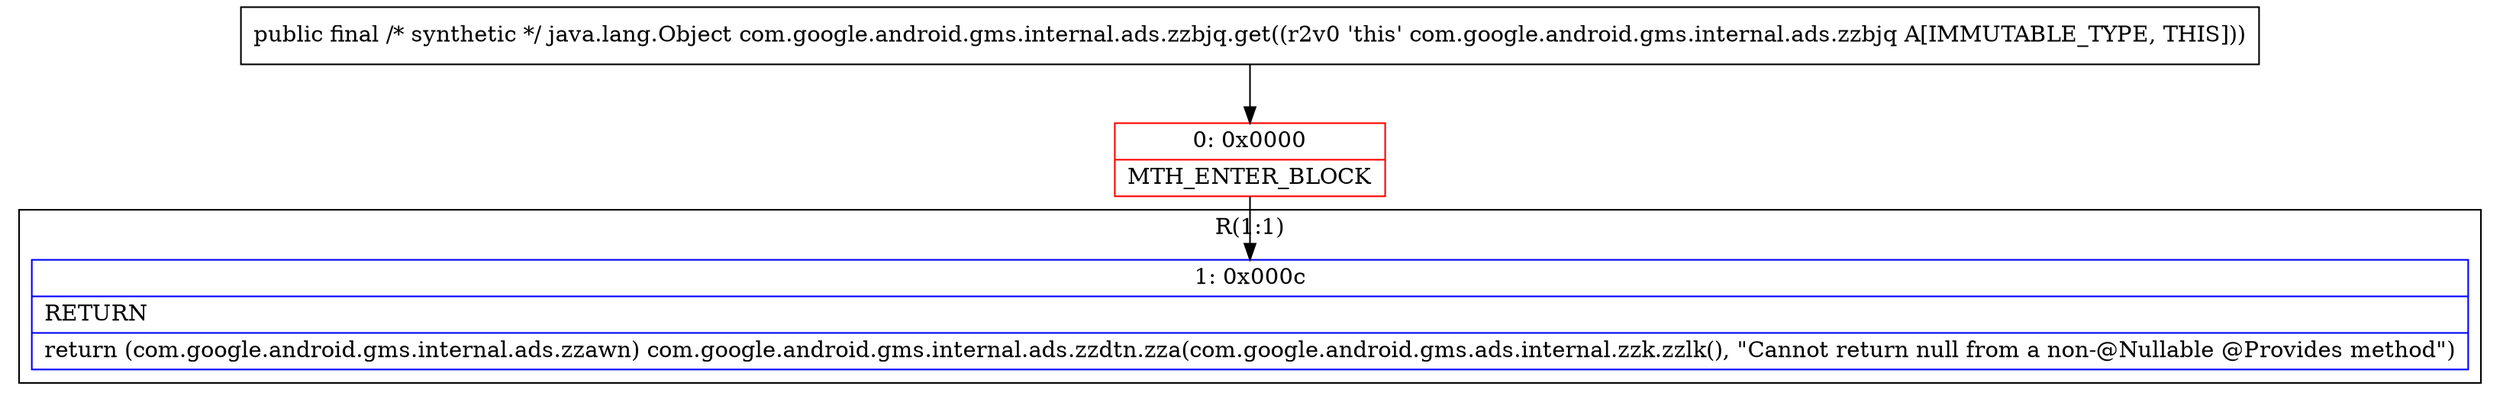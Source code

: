 digraph "CFG forcom.google.android.gms.internal.ads.zzbjq.get()Ljava\/lang\/Object;" {
subgraph cluster_Region_1343931212 {
label = "R(1:1)";
node [shape=record,color=blue];
Node_1 [shape=record,label="{1\:\ 0x000c|RETURN\l|return (com.google.android.gms.internal.ads.zzawn) com.google.android.gms.internal.ads.zzdtn.zza(com.google.android.gms.ads.internal.zzk.zzlk(), \"Cannot return null from a non\-@Nullable @Provides method\")\l}"];
}
Node_0 [shape=record,color=red,label="{0\:\ 0x0000|MTH_ENTER_BLOCK\l}"];
MethodNode[shape=record,label="{public final \/* synthetic *\/ java.lang.Object com.google.android.gms.internal.ads.zzbjq.get((r2v0 'this' com.google.android.gms.internal.ads.zzbjq A[IMMUTABLE_TYPE, THIS])) }"];
MethodNode -> Node_0;
Node_0 -> Node_1;
}

